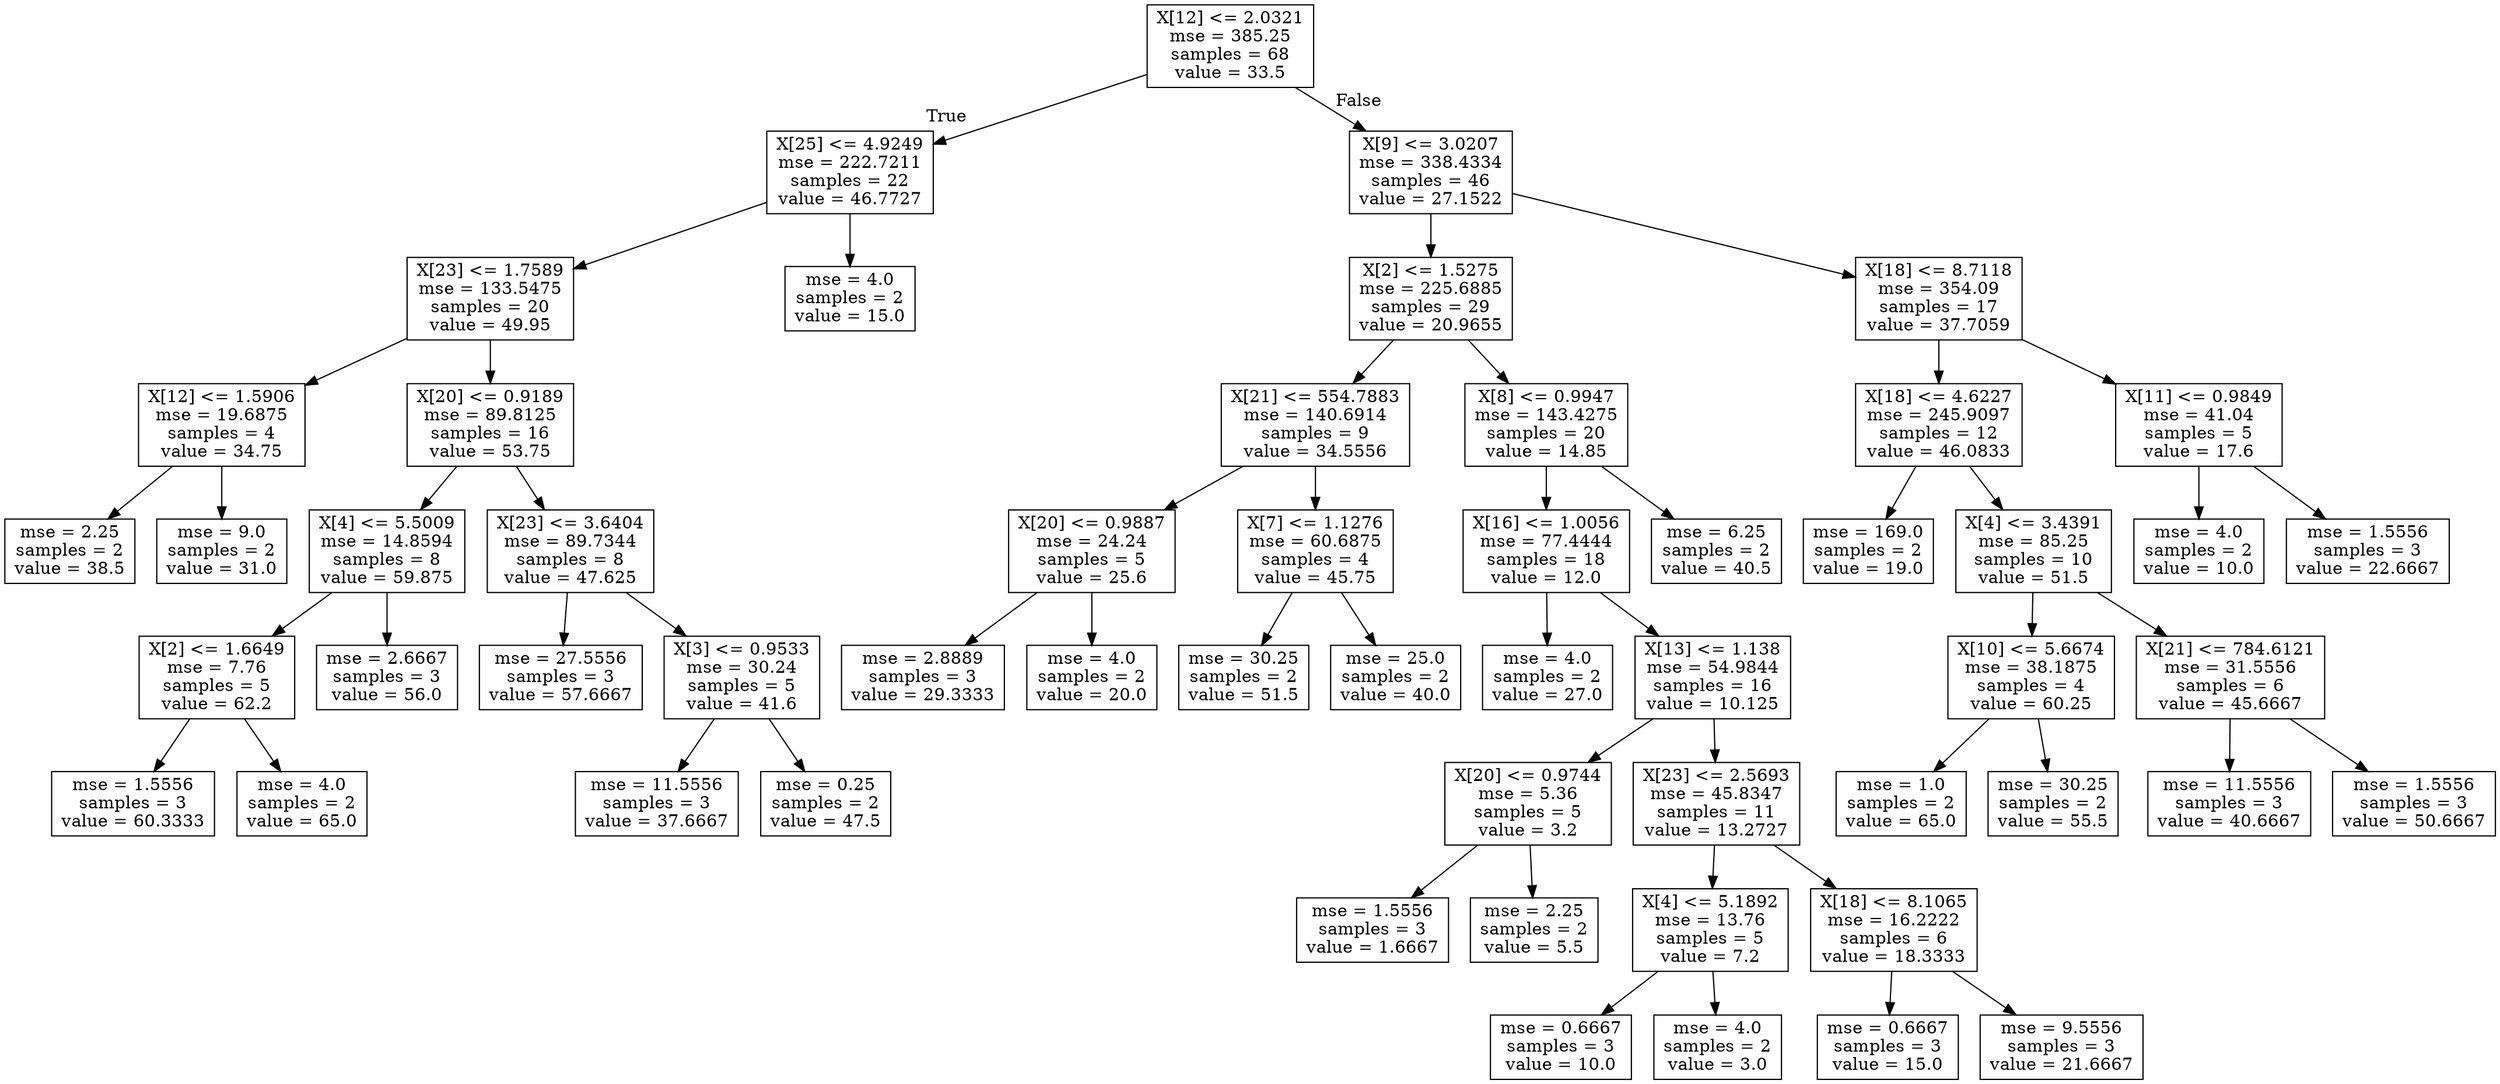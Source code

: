 digraph Tree {
node [shape=box] ;
0 [label="X[12] <= 2.0321\nmse = 385.25\nsamples = 68\nvalue = 33.5"] ;
1 [label="X[25] <= 4.9249\nmse = 222.7211\nsamples = 22\nvalue = 46.7727"] ;
0 -> 1 [labeldistance=2.5, labelangle=45, headlabel="True"] ;
2 [label="X[23] <= 1.7589\nmse = 133.5475\nsamples = 20\nvalue = 49.95"] ;
1 -> 2 ;
3 [label="X[12] <= 1.5906\nmse = 19.6875\nsamples = 4\nvalue = 34.75"] ;
2 -> 3 ;
4 [label="mse = 2.25\nsamples = 2\nvalue = 38.5"] ;
3 -> 4 ;
5 [label="mse = 9.0\nsamples = 2\nvalue = 31.0"] ;
3 -> 5 ;
6 [label="X[20] <= 0.9189\nmse = 89.8125\nsamples = 16\nvalue = 53.75"] ;
2 -> 6 ;
7 [label="X[4] <= 5.5009\nmse = 14.8594\nsamples = 8\nvalue = 59.875"] ;
6 -> 7 ;
8 [label="X[2] <= 1.6649\nmse = 7.76\nsamples = 5\nvalue = 62.2"] ;
7 -> 8 ;
9 [label="mse = 1.5556\nsamples = 3\nvalue = 60.3333"] ;
8 -> 9 ;
10 [label="mse = 4.0\nsamples = 2\nvalue = 65.0"] ;
8 -> 10 ;
11 [label="mse = 2.6667\nsamples = 3\nvalue = 56.0"] ;
7 -> 11 ;
12 [label="X[23] <= 3.6404\nmse = 89.7344\nsamples = 8\nvalue = 47.625"] ;
6 -> 12 ;
13 [label="mse = 27.5556\nsamples = 3\nvalue = 57.6667"] ;
12 -> 13 ;
14 [label="X[3] <= 0.9533\nmse = 30.24\nsamples = 5\nvalue = 41.6"] ;
12 -> 14 ;
15 [label="mse = 11.5556\nsamples = 3\nvalue = 37.6667"] ;
14 -> 15 ;
16 [label="mse = 0.25\nsamples = 2\nvalue = 47.5"] ;
14 -> 16 ;
17 [label="mse = 4.0\nsamples = 2\nvalue = 15.0"] ;
1 -> 17 ;
18 [label="X[9] <= 3.0207\nmse = 338.4334\nsamples = 46\nvalue = 27.1522"] ;
0 -> 18 [labeldistance=2.5, labelangle=-45, headlabel="False"] ;
19 [label="X[2] <= 1.5275\nmse = 225.6885\nsamples = 29\nvalue = 20.9655"] ;
18 -> 19 ;
20 [label="X[21] <= 554.7883\nmse = 140.6914\nsamples = 9\nvalue = 34.5556"] ;
19 -> 20 ;
21 [label="X[20] <= 0.9887\nmse = 24.24\nsamples = 5\nvalue = 25.6"] ;
20 -> 21 ;
22 [label="mse = 2.8889\nsamples = 3\nvalue = 29.3333"] ;
21 -> 22 ;
23 [label="mse = 4.0\nsamples = 2\nvalue = 20.0"] ;
21 -> 23 ;
24 [label="X[7] <= 1.1276\nmse = 60.6875\nsamples = 4\nvalue = 45.75"] ;
20 -> 24 ;
25 [label="mse = 30.25\nsamples = 2\nvalue = 51.5"] ;
24 -> 25 ;
26 [label="mse = 25.0\nsamples = 2\nvalue = 40.0"] ;
24 -> 26 ;
27 [label="X[8] <= 0.9947\nmse = 143.4275\nsamples = 20\nvalue = 14.85"] ;
19 -> 27 ;
28 [label="X[16] <= 1.0056\nmse = 77.4444\nsamples = 18\nvalue = 12.0"] ;
27 -> 28 ;
29 [label="mse = 4.0\nsamples = 2\nvalue = 27.0"] ;
28 -> 29 ;
30 [label="X[13] <= 1.138\nmse = 54.9844\nsamples = 16\nvalue = 10.125"] ;
28 -> 30 ;
31 [label="X[20] <= 0.9744\nmse = 5.36\nsamples = 5\nvalue = 3.2"] ;
30 -> 31 ;
32 [label="mse = 1.5556\nsamples = 3\nvalue = 1.6667"] ;
31 -> 32 ;
33 [label="mse = 2.25\nsamples = 2\nvalue = 5.5"] ;
31 -> 33 ;
34 [label="X[23] <= 2.5693\nmse = 45.8347\nsamples = 11\nvalue = 13.2727"] ;
30 -> 34 ;
35 [label="X[4] <= 5.1892\nmse = 13.76\nsamples = 5\nvalue = 7.2"] ;
34 -> 35 ;
36 [label="mse = 0.6667\nsamples = 3\nvalue = 10.0"] ;
35 -> 36 ;
37 [label="mse = 4.0\nsamples = 2\nvalue = 3.0"] ;
35 -> 37 ;
38 [label="X[18] <= 8.1065\nmse = 16.2222\nsamples = 6\nvalue = 18.3333"] ;
34 -> 38 ;
39 [label="mse = 0.6667\nsamples = 3\nvalue = 15.0"] ;
38 -> 39 ;
40 [label="mse = 9.5556\nsamples = 3\nvalue = 21.6667"] ;
38 -> 40 ;
41 [label="mse = 6.25\nsamples = 2\nvalue = 40.5"] ;
27 -> 41 ;
42 [label="X[18] <= 8.7118\nmse = 354.09\nsamples = 17\nvalue = 37.7059"] ;
18 -> 42 ;
43 [label="X[18] <= 4.6227\nmse = 245.9097\nsamples = 12\nvalue = 46.0833"] ;
42 -> 43 ;
44 [label="mse = 169.0\nsamples = 2\nvalue = 19.0"] ;
43 -> 44 ;
45 [label="X[4] <= 3.4391\nmse = 85.25\nsamples = 10\nvalue = 51.5"] ;
43 -> 45 ;
46 [label="X[10] <= 5.6674\nmse = 38.1875\nsamples = 4\nvalue = 60.25"] ;
45 -> 46 ;
47 [label="mse = 1.0\nsamples = 2\nvalue = 65.0"] ;
46 -> 47 ;
48 [label="mse = 30.25\nsamples = 2\nvalue = 55.5"] ;
46 -> 48 ;
49 [label="X[21] <= 784.6121\nmse = 31.5556\nsamples = 6\nvalue = 45.6667"] ;
45 -> 49 ;
50 [label="mse = 11.5556\nsamples = 3\nvalue = 40.6667"] ;
49 -> 50 ;
51 [label="mse = 1.5556\nsamples = 3\nvalue = 50.6667"] ;
49 -> 51 ;
52 [label="X[11] <= 0.9849\nmse = 41.04\nsamples = 5\nvalue = 17.6"] ;
42 -> 52 ;
53 [label="mse = 4.0\nsamples = 2\nvalue = 10.0"] ;
52 -> 53 ;
54 [label="mse = 1.5556\nsamples = 3\nvalue = 22.6667"] ;
52 -> 54 ;
}